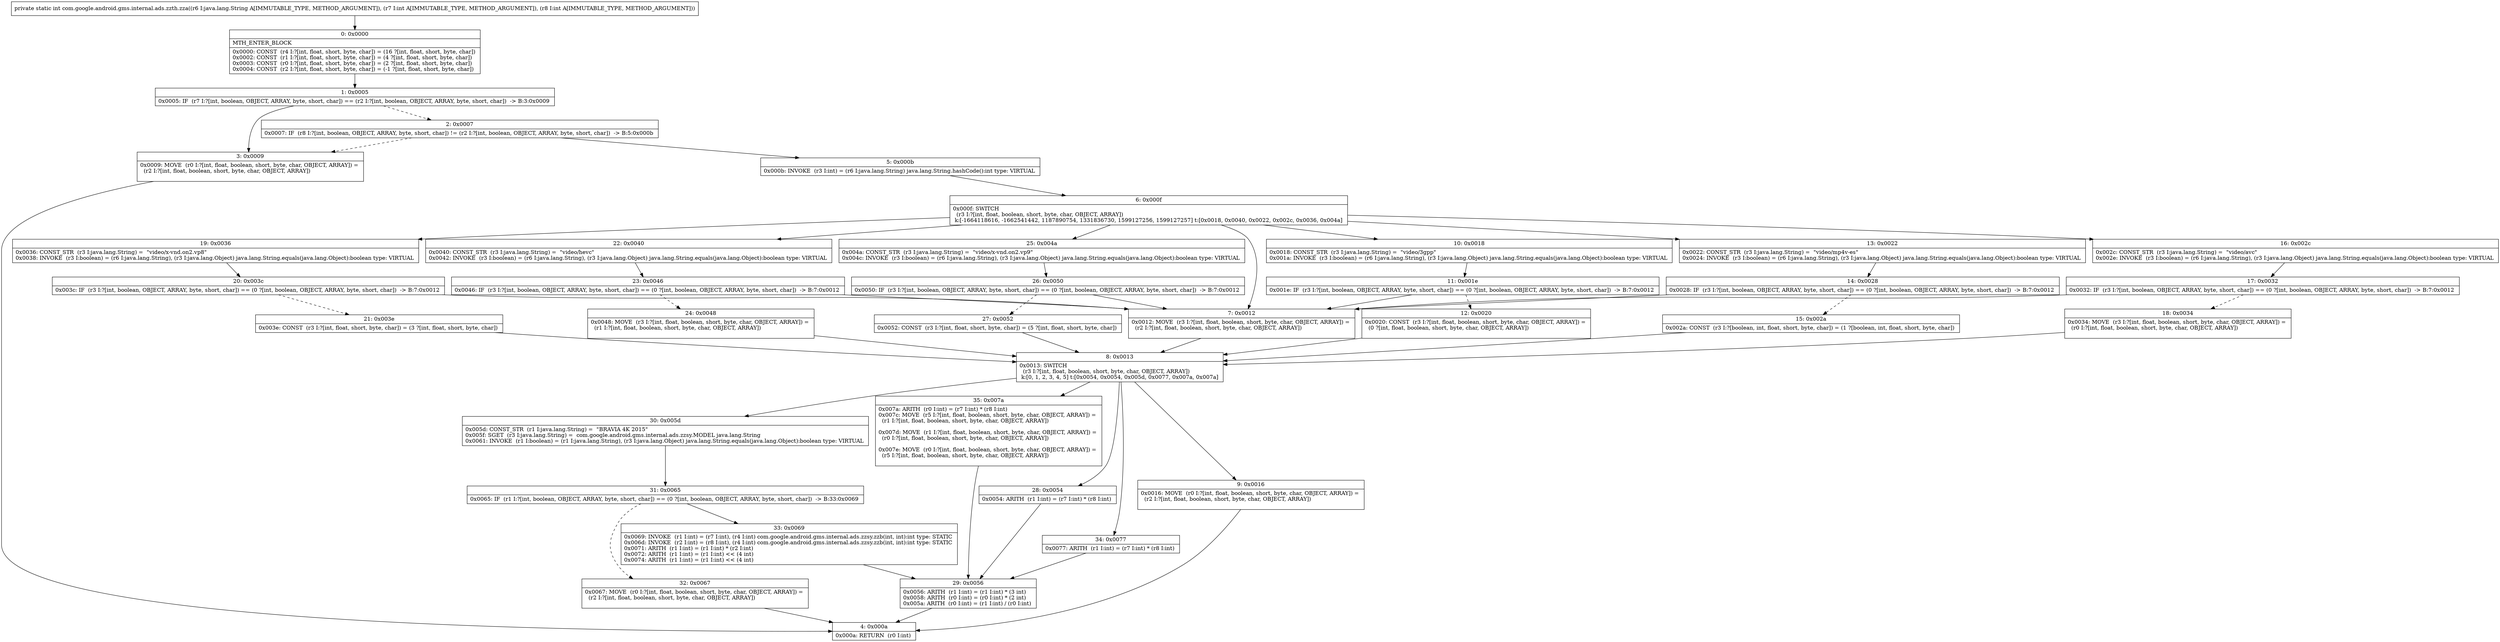 digraph "CFG forcom.google.android.gms.internal.ads.zzth.zza(Ljava\/lang\/String;II)I" {
Node_0 [shape=record,label="{0\:\ 0x0000|MTH_ENTER_BLOCK\l|0x0000: CONST  (r4 I:?[int, float, short, byte, char]) = (16 ?[int, float, short, byte, char]) \l0x0002: CONST  (r1 I:?[int, float, short, byte, char]) = (4 ?[int, float, short, byte, char]) \l0x0003: CONST  (r0 I:?[int, float, short, byte, char]) = (2 ?[int, float, short, byte, char]) \l0x0004: CONST  (r2 I:?[int, float, short, byte, char]) = (\-1 ?[int, float, short, byte, char]) \l}"];
Node_1 [shape=record,label="{1\:\ 0x0005|0x0005: IF  (r7 I:?[int, boolean, OBJECT, ARRAY, byte, short, char]) == (r2 I:?[int, boolean, OBJECT, ARRAY, byte, short, char])  \-\> B:3:0x0009 \l}"];
Node_2 [shape=record,label="{2\:\ 0x0007|0x0007: IF  (r8 I:?[int, boolean, OBJECT, ARRAY, byte, short, char]) != (r2 I:?[int, boolean, OBJECT, ARRAY, byte, short, char])  \-\> B:5:0x000b \l}"];
Node_3 [shape=record,label="{3\:\ 0x0009|0x0009: MOVE  (r0 I:?[int, float, boolean, short, byte, char, OBJECT, ARRAY]) = \l  (r2 I:?[int, float, boolean, short, byte, char, OBJECT, ARRAY])\l \l}"];
Node_4 [shape=record,label="{4\:\ 0x000a|0x000a: RETURN  (r0 I:int) \l}"];
Node_5 [shape=record,label="{5\:\ 0x000b|0x000b: INVOKE  (r3 I:int) = (r6 I:java.lang.String) java.lang.String.hashCode():int type: VIRTUAL \l}"];
Node_6 [shape=record,label="{6\:\ 0x000f|0x000f: SWITCH  \l  (r3 I:?[int, float, boolean, short, byte, char, OBJECT, ARRAY])\l k:[\-1664118616, \-1662541442, 1187890754, 1331836730, 1599127256, 1599127257] t:[0x0018, 0x0040, 0x0022, 0x002c, 0x0036, 0x004a] \l}"];
Node_7 [shape=record,label="{7\:\ 0x0012|0x0012: MOVE  (r3 I:?[int, float, boolean, short, byte, char, OBJECT, ARRAY]) = \l  (r2 I:?[int, float, boolean, short, byte, char, OBJECT, ARRAY])\l \l}"];
Node_8 [shape=record,label="{8\:\ 0x0013|0x0013: SWITCH  \l  (r3 I:?[int, float, boolean, short, byte, char, OBJECT, ARRAY])\l k:[0, 1, 2, 3, 4, 5] t:[0x0054, 0x0054, 0x005d, 0x0077, 0x007a, 0x007a] \l}"];
Node_9 [shape=record,label="{9\:\ 0x0016|0x0016: MOVE  (r0 I:?[int, float, boolean, short, byte, char, OBJECT, ARRAY]) = \l  (r2 I:?[int, float, boolean, short, byte, char, OBJECT, ARRAY])\l \l}"];
Node_10 [shape=record,label="{10\:\ 0x0018|0x0018: CONST_STR  (r3 I:java.lang.String) =  \"video\/3gpp\" \l0x001a: INVOKE  (r3 I:boolean) = (r6 I:java.lang.String), (r3 I:java.lang.Object) java.lang.String.equals(java.lang.Object):boolean type: VIRTUAL \l}"];
Node_11 [shape=record,label="{11\:\ 0x001e|0x001e: IF  (r3 I:?[int, boolean, OBJECT, ARRAY, byte, short, char]) == (0 ?[int, boolean, OBJECT, ARRAY, byte, short, char])  \-\> B:7:0x0012 \l}"];
Node_12 [shape=record,label="{12\:\ 0x0020|0x0020: CONST  (r3 I:?[int, float, boolean, short, byte, char, OBJECT, ARRAY]) = \l  (0 ?[int, float, boolean, short, byte, char, OBJECT, ARRAY])\l \l}"];
Node_13 [shape=record,label="{13\:\ 0x0022|0x0022: CONST_STR  (r3 I:java.lang.String) =  \"video\/mp4v\-es\" \l0x0024: INVOKE  (r3 I:boolean) = (r6 I:java.lang.String), (r3 I:java.lang.Object) java.lang.String.equals(java.lang.Object):boolean type: VIRTUAL \l}"];
Node_14 [shape=record,label="{14\:\ 0x0028|0x0028: IF  (r3 I:?[int, boolean, OBJECT, ARRAY, byte, short, char]) == (0 ?[int, boolean, OBJECT, ARRAY, byte, short, char])  \-\> B:7:0x0012 \l}"];
Node_15 [shape=record,label="{15\:\ 0x002a|0x002a: CONST  (r3 I:?[boolean, int, float, short, byte, char]) = (1 ?[boolean, int, float, short, byte, char]) \l}"];
Node_16 [shape=record,label="{16\:\ 0x002c|0x002c: CONST_STR  (r3 I:java.lang.String) =  \"video\/avc\" \l0x002e: INVOKE  (r3 I:boolean) = (r6 I:java.lang.String), (r3 I:java.lang.Object) java.lang.String.equals(java.lang.Object):boolean type: VIRTUAL \l}"];
Node_17 [shape=record,label="{17\:\ 0x0032|0x0032: IF  (r3 I:?[int, boolean, OBJECT, ARRAY, byte, short, char]) == (0 ?[int, boolean, OBJECT, ARRAY, byte, short, char])  \-\> B:7:0x0012 \l}"];
Node_18 [shape=record,label="{18\:\ 0x0034|0x0034: MOVE  (r3 I:?[int, float, boolean, short, byte, char, OBJECT, ARRAY]) = \l  (r0 I:?[int, float, boolean, short, byte, char, OBJECT, ARRAY])\l \l}"];
Node_19 [shape=record,label="{19\:\ 0x0036|0x0036: CONST_STR  (r3 I:java.lang.String) =  \"video\/x\-vnd.on2.vp8\" \l0x0038: INVOKE  (r3 I:boolean) = (r6 I:java.lang.String), (r3 I:java.lang.Object) java.lang.String.equals(java.lang.Object):boolean type: VIRTUAL \l}"];
Node_20 [shape=record,label="{20\:\ 0x003c|0x003c: IF  (r3 I:?[int, boolean, OBJECT, ARRAY, byte, short, char]) == (0 ?[int, boolean, OBJECT, ARRAY, byte, short, char])  \-\> B:7:0x0012 \l}"];
Node_21 [shape=record,label="{21\:\ 0x003e|0x003e: CONST  (r3 I:?[int, float, short, byte, char]) = (3 ?[int, float, short, byte, char]) \l}"];
Node_22 [shape=record,label="{22\:\ 0x0040|0x0040: CONST_STR  (r3 I:java.lang.String) =  \"video\/hevc\" \l0x0042: INVOKE  (r3 I:boolean) = (r6 I:java.lang.String), (r3 I:java.lang.Object) java.lang.String.equals(java.lang.Object):boolean type: VIRTUAL \l}"];
Node_23 [shape=record,label="{23\:\ 0x0046|0x0046: IF  (r3 I:?[int, boolean, OBJECT, ARRAY, byte, short, char]) == (0 ?[int, boolean, OBJECT, ARRAY, byte, short, char])  \-\> B:7:0x0012 \l}"];
Node_24 [shape=record,label="{24\:\ 0x0048|0x0048: MOVE  (r3 I:?[int, float, boolean, short, byte, char, OBJECT, ARRAY]) = \l  (r1 I:?[int, float, boolean, short, byte, char, OBJECT, ARRAY])\l \l}"];
Node_25 [shape=record,label="{25\:\ 0x004a|0x004a: CONST_STR  (r3 I:java.lang.String) =  \"video\/x\-vnd.on2.vp9\" \l0x004c: INVOKE  (r3 I:boolean) = (r6 I:java.lang.String), (r3 I:java.lang.Object) java.lang.String.equals(java.lang.Object):boolean type: VIRTUAL \l}"];
Node_26 [shape=record,label="{26\:\ 0x0050|0x0050: IF  (r3 I:?[int, boolean, OBJECT, ARRAY, byte, short, char]) == (0 ?[int, boolean, OBJECT, ARRAY, byte, short, char])  \-\> B:7:0x0012 \l}"];
Node_27 [shape=record,label="{27\:\ 0x0052|0x0052: CONST  (r3 I:?[int, float, short, byte, char]) = (5 ?[int, float, short, byte, char]) \l}"];
Node_28 [shape=record,label="{28\:\ 0x0054|0x0054: ARITH  (r1 I:int) = (r7 I:int) * (r8 I:int) \l}"];
Node_29 [shape=record,label="{29\:\ 0x0056|0x0056: ARITH  (r1 I:int) = (r1 I:int) * (3 int) \l0x0058: ARITH  (r0 I:int) = (r0 I:int) * (2 int) \l0x005a: ARITH  (r0 I:int) = (r1 I:int) \/ (r0 I:int) \l}"];
Node_30 [shape=record,label="{30\:\ 0x005d|0x005d: CONST_STR  (r1 I:java.lang.String) =  \"BRAVIA 4K 2015\" \l0x005f: SGET  (r3 I:java.lang.String) =  com.google.android.gms.internal.ads.zzsy.MODEL java.lang.String \l0x0061: INVOKE  (r1 I:boolean) = (r1 I:java.lang.String), (r3 I:java.lang.Object) java.lang.String.equals(java.lang.Object):boolean type: VIRTUAL \l}"];
Node_31 [shape=record,label="{31\:\ 0x0065|0x0065: IF  (r1 I:?[int, boolean, OBJECT, ARRAY, byte, short, char]) == (0 ?[int, boolean, OBJECT, ARRAY, byte, short, char])  \-\> B:33:0x0069 \l}"];
Node_32 [shape=record,label="{32\:\ 0x0067|0x0067: MOVE  (r0 I:?[int, float, boolean, short, byte, char, OBJECT, ARRAY]) = \l  (r2 I:?[int, float, boolean, short, byte, char, OBJECT, ARRAY])\l \l}"];
Node_33 [shape=record,label="{33\:\ 0x0069|0x0069: INVOKE  (r1 I:int) = (r7 I:int), (r4 I:int) com.google.android.gms.internal.ads.zzsy.zzb(int, int):int type: STATIC \l0x006d: INVOKE  (r2 I:int) = (r8 I:int), (r4 I:int) com.google.android.gms.internal.ads.zzsy.zzb(int, int):int type: STATIC \l0x0071: ARITH  (r1 I:int) = (r1 I:int) * (r2 I:int) \l0x0072: ARITH  (r1 I:int) = (r1 I:int) \<\< (4 int) \l0x0074: ARITH  (r1 I:int) = (r1 I:int) \<\< (4 int) \l}"];
Node_34 [shape=record,label="{34\:\ 0x0077|0x0077: ARITH  (r1 I:int) = (r7 I:int) * (r8 I:int) \l}"];
Node_35 [shape=record,label="{35\:\ 0x007a|0x007a: ARITH  (r0 I:int) = (r7 I:int) * (r8 I:int) \l0x007c: MOVE  (r5 I:?[int, float, boolean, short, byte, char, OBJECT, ARRAY]) = \l  (r1 I:?[int, float, boolean, short, byte, char, OBJECT, ARRAY])\l \l0x007d: MOVE  (r1 I:?[int, float, boolean, short, byte, char, OBJECT, ARRAY]) = \l  (r0 I:?[int, float, boolean, short, byte, char, OBJECT, ARRAY])\l \l0x007e: MOVE  (r0 I:?[int, float, boolean, short, byte, char, OBJECT, ARRAY]) = \l  (r5 I:?[int, float, boolean, short, byte, char, OBJECT, ARRAY])\l \l}"];
MethodNode[shape=record,label="{private static int com.google.android.gms.internal.ads.zzth.zza((r6 I:java.lang.String A[IMMUTABLE_TYPE, METHOD_ARGUMENT]), (r7 I:int A[IMMUTABLE_TYPE, METHOD_ARGUMENT]), (r8 I:int A[IMMUTABLE_TYPE, METHOD_ARGUMENT])) }"];
MethodNode -> Node_0;
Node_0 -> Node_1;
Node_1 -> Node_2[style=dashed];
Node_1 -> Node_3;
Node_2 -> Node_3[style=dashed];
Node_2 -> Node_5;
Node_3 -> Node_4;
Node_5 -> Node_6;
Node_6 -> Node_7;
Node_6 -> Node_10;
Node_6 -> Node_13;
Node_6 -> Node_16;
Node_6 -> Node_19;
Node_6 -> Node_22;
Node_6 -> Node_25;
Node_7 -> Node_8;
Node_8 -> Node_9;
Node_8 -> Node_28;
Node_8 -> Node_30;
Node_8 -> Node_34;
Node_8 -> Node_35;
Node_9 -> Node_4;
Node_10 -> Node_11;
Node_11 -> Node_7;
Node_11 -> Node_12[style=dashed];
Node_12 -> Node_8;
Node_13 -> Node_14;
Node_14 -> Node_7;
Node_14 -> Node_15[style=dashed];
Node_15 -> Node_8;
Node_16 -> Node_17;
Node_17 -> Node_7;
Node_17 -> Node_18[style=dashed];
Node_18 -> Node_8;
Node_19 -> Node_20;
Node_20 -> Node_7;
Node_20 -> Node_21[style=dashed];
Node_21 -> Node_8;
Node_22 -> Node_23;
Node_23 -> Node_7;
Node_23 -> Node_24[style=dashed];
Node_24 -> Node_8;
Node_25 -> Node_26;
Node_26 -> Node_7;
Node_26 -> Node_27[style=dashed];
Node_27 -> Node_8;
Node_28 -> Node_29;
Node_29 -> Node_4;
Node_30 -> Node_31;
Node_31 -> Node_32[style=dashed];
Node_31 -> Node_33;
Node_32 -> Node_4;
Node_33 -> Node_29;
Node_34 -> Node_29;
Node_35 -> Node_29;
}

